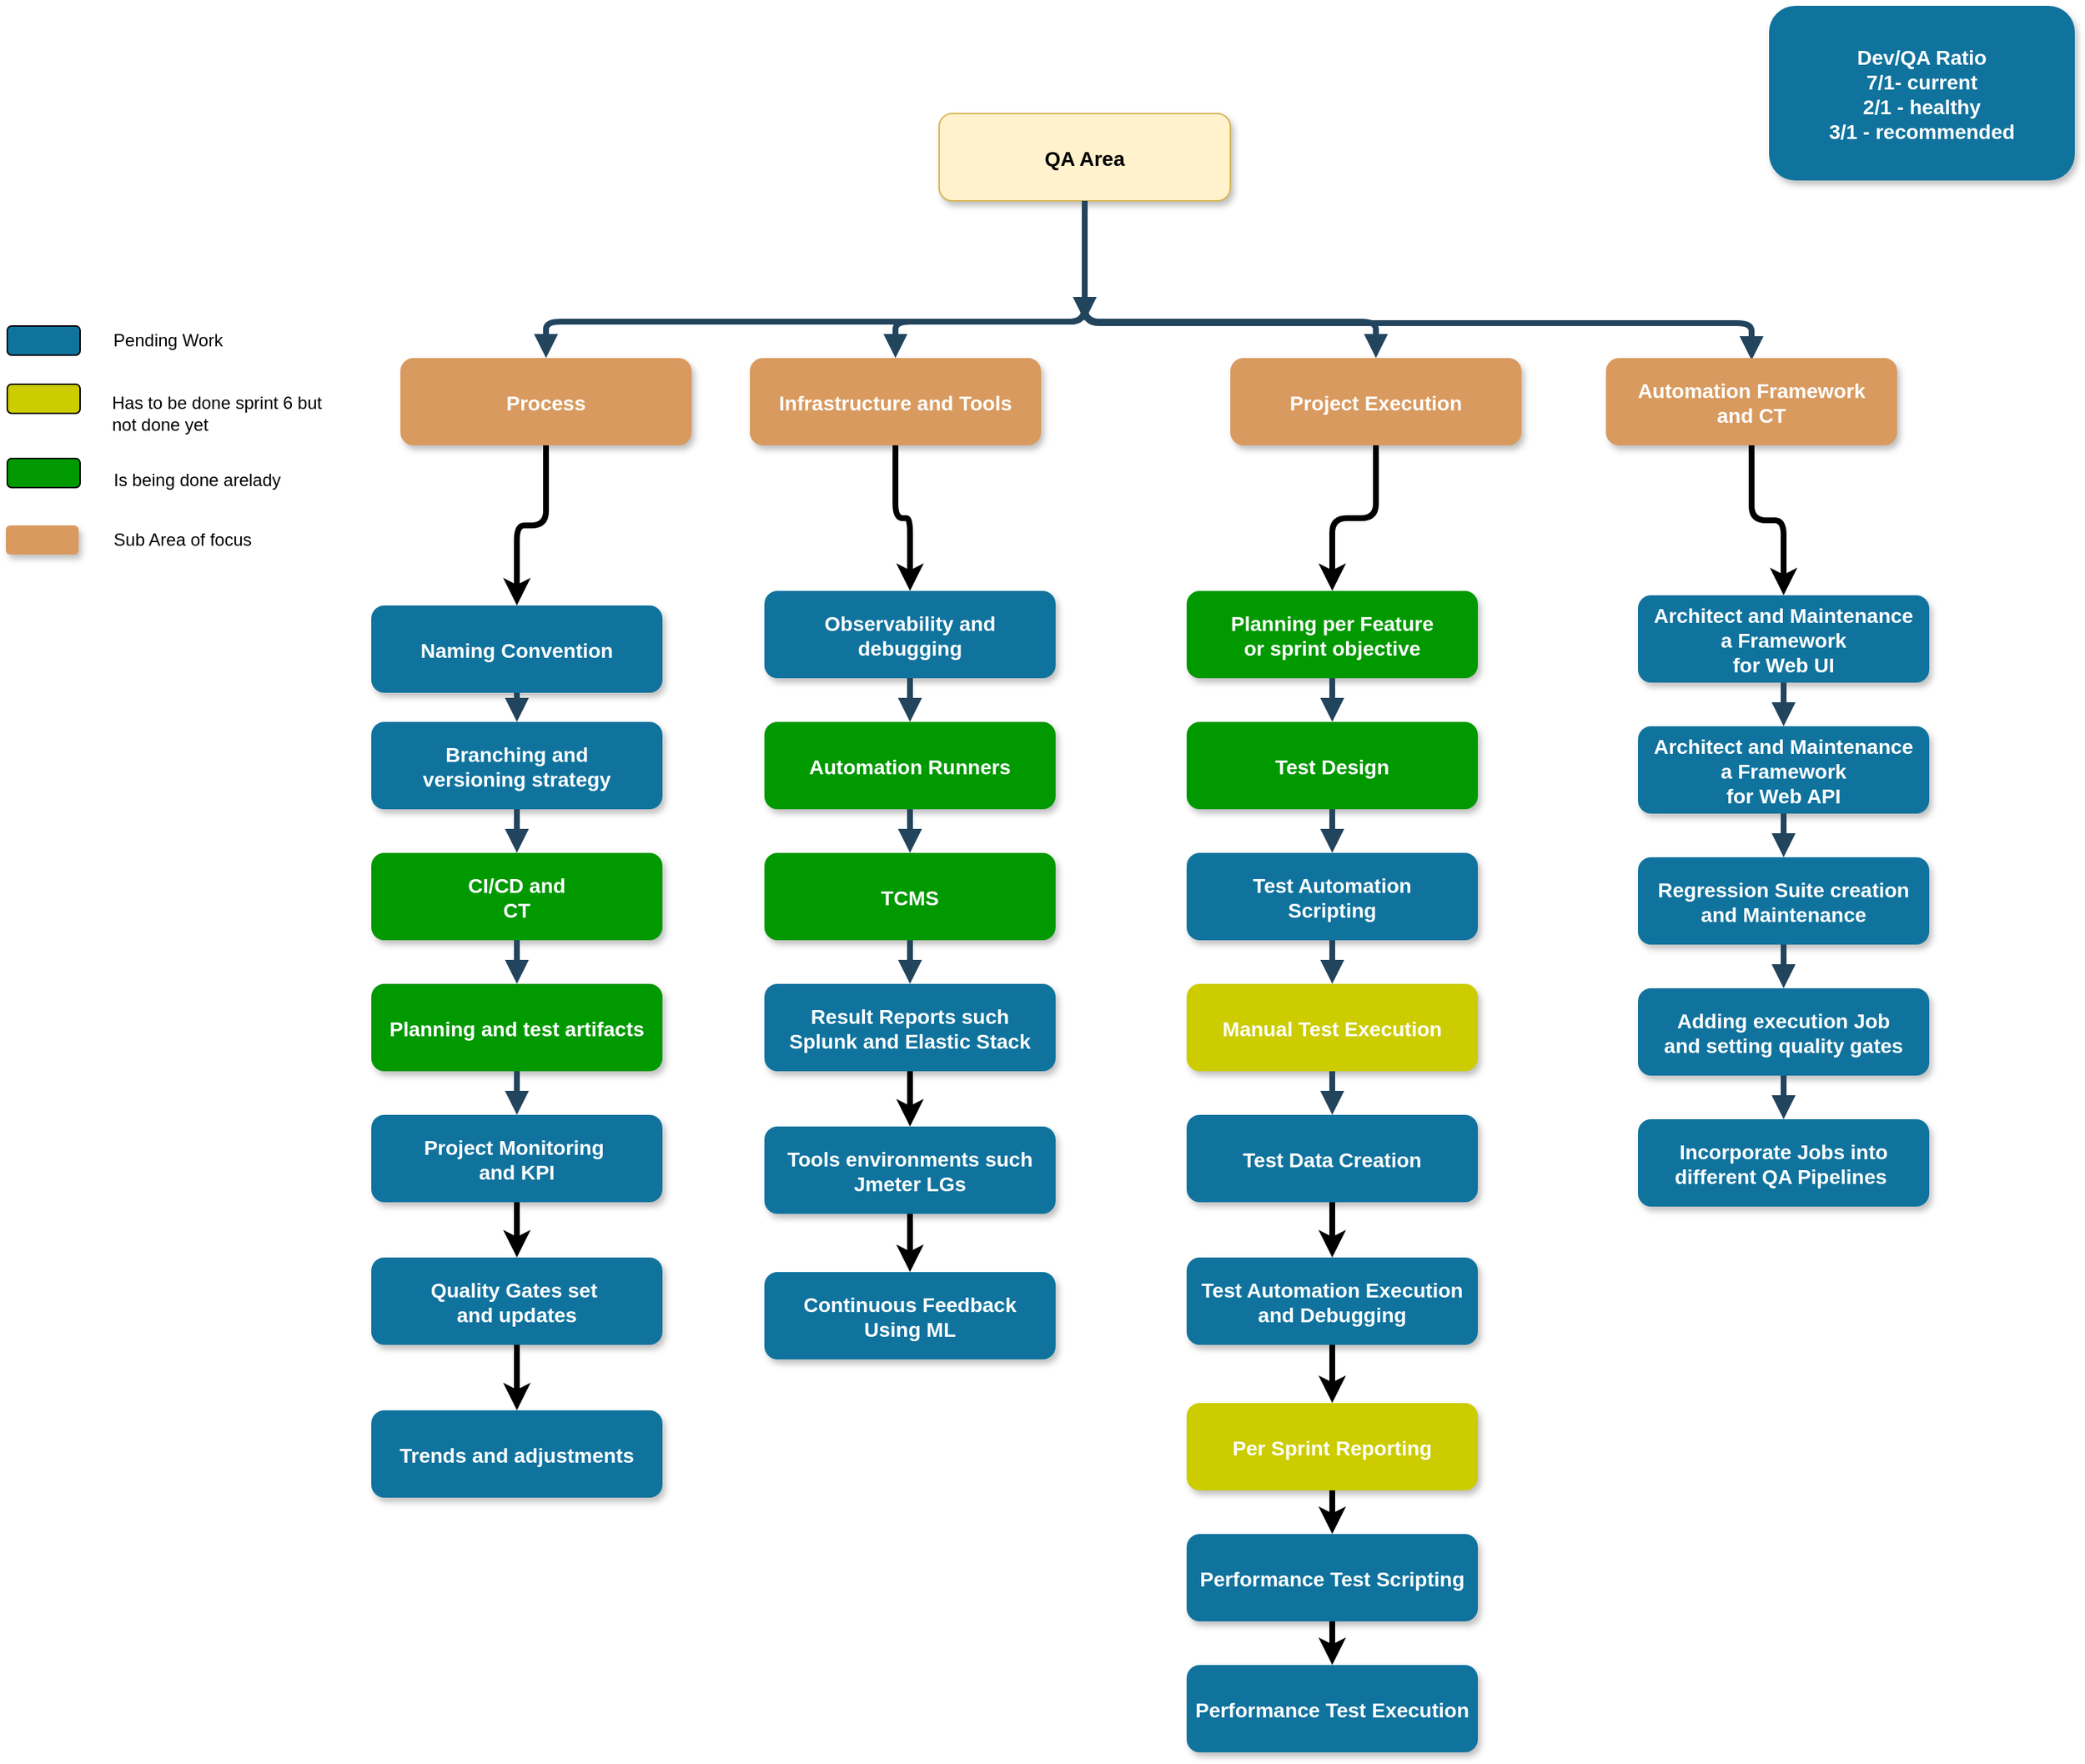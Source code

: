 <mxfile version="20.5.1" type="device" pages="2"><diagram name="General Areas of Work" id="97916047-d0de-89f5-080d-49f4d83e522f"><mxGraphModel dx="1673" dy="925" grid="1" gridSize="10" guides="1" tooltips="1" connect="1" arrows="1" fold="1" page="1" pageScale="1.5" pageWidth="1169" pageHeight="827" background="none" math="0" shadow="0"><root><mxCell id="0"/><mxCell id="1" parent="0"/><mxCell id="SmZcs6mr4gcONItWELTx-57" value="" style="edgeStyle=elbowEdgeStyle;elbow=vertical;strokeWidth=4;endArrow=block;endFill=1;fontStyle=1;strokeColor=#23445D;" parent="1" edge="1"><mxGeometry x="20" y="-38" width="100" height="100" as="geometry"><mxPoint x="770" y="202" as="sourcePoint"/><mxPoint x="1228" y="253.5" as="targetPoint"/></mxGeometry></mxCell><mxCell id="2" value="QA Area" style="rounded=1;fillColor=#fff2cc;strokeColor=#d6b656;shadow=1;fontStyle=1;fontSize=14;" parent="1" vertex="1"><mxGeometry x="670" y="84" width="200" height="60" as="geometry"/></mxCell><mxCell id="q7i6bZ7wbP5ZlcHaSlKR-56" value="" style="edgeStyle=orthogonalEdgeStyle;rounded=1;orthogonalLoop=1;jettySize=auto;html=1;strokeWidth=4;" edge="1" parent="1" source="4" target="8"><mxGeometry relative="1" as="geometry"/></mxCell><mxCell id="4" value="Process" style="rounded=1;fillColor=#D99A5F;strokeColor=none;shadow=1;gradientColor=none;fontStyle=1;fontColor=#FFFFFF;fontSize=14;" parent="1" vertex="1"><mxGeometry x="300" y="252" width="200" height="60" as="geometry"/></mxCell><mxCell id="q7i6bZ7wbP5ZlcHaSlKR-57" value="" style="edgeStyle=orthogonalEdgeStyle;rounded=1;orthogonalLoop=1;jettySize=auto;html=1;strokeWidth=4;" edge="1" parent="1" source="5" target="13"><mxGeometry relative="1" as="geometry"/></mxCell><mxCell id="5" value="Infrastructure and Tools" style="rounded=1;fillColor=#D99A5F;strokeColor=none;shadow=1;gradientColor=none;fontStyle=1;fontColor=#FFFFFF;fontSize=14;" parent="1" vertex="1"><mxGeometry x="540" y="252" width="200" height="60" as="geometry"/></mxCell><mxCell id="q7i6bZ7wbP5ZlcHaSlKR-58" value="" style="edgeStyle=orthogonalEdgeStyle;rounded=1;orthogonalLoop=1;jettySize=auto;html=1;strokeWidth=4;" edge="1" parent="1" source="6" target="18"><mxGeometry relative="1" as="geometry"/></mxCell><mxCell id="6" value="Project Execution" style="rounded=1;fillColor=#D99A5F;strokeColor=none;shadow=1;gradientColor=none;fontStyle=1;fontColor=#FFFFFF;fontSize=14;" parent="1" vertex="1"><mxGeometry x="870" y="252" width="200" height="60" as="geometry"/></mxCell><mxCell id="8" value="Naming Convention" style="rounded=1;fillColor=#10739E;strokeColor=none;shadow=1;gradientColor=none;fontStyle=1;fontColor=#FFFFFF;fontSize=14;" parent="1" vertex="1"><mxGeometry x="280" y="422" width="200" height="60" as="geometry"/></mxCell><mxCell id="9" value="Branching and &#10;versioning strategy" style="rounded=1;fillColor=#10739E;strokeColor=none;shadow=1;gradientColor=none;fontStyle=1;fontColor=#FFFFFF;fontSize=14;" parent="1" vertex="1"><mxGeometry x="280" y="502" width="200" height="60" as="geometry"/></mxCell><mxCell id="10" value="CI/CD and&#10;CT" style="rounded=1;fillColor=#009900;strokeColor=none;shadow=1;gradientColor=none;fontStyle=1;fontColor=#FFFFFF;fontSize=14;" parent="1" vertex="1"><mxGeometry x="280" y="592" width="200" height="60" as="geometry"/></mxCell><mxCell id="11" value="Planning and test artifacts" style="rounded=1;fillColor=#009900;strokeColor=none;shadow=1;gradientColor=none;fontStyle=1;fontColor=#FFFFFF;fontSize=14;" parent="1" vertex="1"><mxGeometry x="280" y="682" width="200" height="60" as="geometry"/></mxCell><mxCell id="q7i6bZ7wbP5ZlcHaSlKR-61" value="" style="edgeStyle=orthogonalEdgeStyle;rounded=1;orthogonalLoop=1;jettySize=auto;html=1;strokeWidth=4;" edge="1" parent="1" source="12" target="q7i6bZ7wbP5ZlcHaSlKR-60"><mxGeometry relative="1" as="geometry"/></mxCell><mxCell id="12" value="Project Monitoring &#10;and KPI" style="rounded=1;fillColor=#10739E;strokeColor=none;shadow=1;gradientColor=none;fontStyle=1;fontColor=#FFFFFF;fontSize=14;" parent="1" vertex="1"><mxGeometry x="280" y="772" width="200" height="60" as="geometry"/></mxCell><mxCell id="13" value="Observability and&#10;debugging" style="rounded=1;fillColor=#10739E;strokeColor=none;shadow=1;gradientColor=none;fontStyle=1;fontColor=#FFFFFF;fontSize=14;" parent="1" vertex="1"><mxGeometry x="550" y="412" width="200" height="60" as="geometry"/></mxCell><mxCell id="14" value="Automation Runners" style="rounded=1;fillColor=#009900;strokeColor=none;shadow=1;gradientColor=none;fontStyle=1;fontColor=#FFFFFF;fontSize=14;" parent="1" vertex="1"><mxGeometry x="550" y="502" width="200" height="60" as="geometry"/></mxCell><mxCell id="15" value="TCMS" style="rounded=1;fillColor=#009900;strokeColor=none;shadow=1;gradientColor=none;fontStyle=1;fontColor=#FFFFFF;fontSize=14;" parent="1" vertex="1"><mxGeometry x="550" y="592" width="200" height="60" as="geometry"/></mxCell><mxCell id="q7i6bZ7wbP5ZlcHaSlKR-65" value="" style="edgeStyle=orthogonalEdgeStyle;rounded=1;orthogonalLoop=1;jettySize=auto;html=1;strokeWidth=4;" edge="1" parent="1" source="16" target="q7i6bZ7wbP5ZlcHaSlKR-64"><mxGeometry relative="1" as="geometry"/></mxCell><mxCell id="16" value="Result Reports such&#10;Splunk and Elastic Stack" style="rounded=1;fillColor=#10739E;strokeColor=none;shadow=1;gradientColor=none;fontStyle=1;fontColor=#FFFFFF;fontSize=14;" parent="1" vertex="1"><mxGeometry x="550" y="682" width="200" height="60" as="geometry"/></mxCell><mxCell id="18" value="Planning per Feature&#10;or sprint objective" style="rounded=1;fillColor=#009900;strokeColor=none;shadow=1;gradientColor=none;fontStyle=1;fontColor=#FFFFFF;fontSize=14;" parent="1" vertex="1"><mxGeometry x="840" y="412" width="200" height="60" as="geometry"/></mxCell><mxCell id="19" value="Test Design" style="rounded=1;fillColor=#009900;strokeColor=none;shadow=1;gradientColor=none;fontStyle=1;fontColor=#FFFFFF;fontSize=14;" parent="1" vertex="1"><mxGeometry x="840" y="502" width="200" height="60" as="geometry"/></mxCell><mxCell id="20" value="Test Automation &#10;Scripting" style="rounded=1;fillColor=#10739E;strokeColor=none;shadow=1;gradientColor=none;fontStyle=1;fontColor=#FFFFFF;fontSize=14;" parent="1" vertex="1"><mxGeometry x="840" y="592" width="200" height="60" as="geometry"/></mxCell><mxCell id="21" value="Manual Test Execution" style="rounded=1;fillColor=#CCCC00;strokeColor=none;shadow=1;gradientColor=none;fontStyle=1;fontColor=#FFFFFF;fontSize=14;" parent="1" vertex="1"><mxGeometry x="840" y="682" width="200" height="60" as="geometry"/></mxCell><mxCell id="q7i6bZ7wbP5ZlcHaSlKR-69" value="" style="edgeStyle=orthogonalEdgeStyle;rounded=1;orthogonalLoop=1;jettySize=auto;html=1;strokeWidth=4;" edge="1" parent="1" source="22" target="q7i6bZ7wbP5ZlcHaSlKR-68"><mxGeometry relative="1" as="geometry"/></mxCell><mxCell id="22" value="Test Data Creation" style="rounded=1;fillColor=#10739E;strokeColor=none;shadow=1;gradientColor=none;fontStyle=1;fontColor=#FFFFFF;fontSize=14;" parent="1" vertex="1"><mxGeometry x="840" y="772" width="200" height="60" as="geometry"/></mxCell><mxCell id="23" value="Architect and Maintenance &#10;a Framework&#10;for Web UI" style="rounded=1;fillColor=#10739E;strokeColor=none;shadow=1;gradientColor=none;fontStyle=1;fontColor=#FFFFFF;fontSize=14;" parent="1" vertex="1"><mxGeometry x="1150" y="415" width="200" height="60" as="geometry"/></mxCell><mxCell id="24" value="Architect and Maintenance&#10;a Framework&#10;for Web API" style="rounded=1;fillColor=#10739E;strokeColor=none;shadow=1;gradientColor=none;fontStyle=1;fontColor=#FFFFFF;fontSize=14;" parent="1" vertex="1"><mxGeometry x="1150" y="505" width="200" height="60" as="geometry"/></mxCell><mxCell id="25" value="Regression Suite creation&#10;and Maintenance" style="rounded=1;fillColor=#10739E;strokeColor=none;shadow=1;gradientColor=none;fontStyle=1;fontColor=#FFFFFF;fontSize=14;" parent="1" vertex="1"><mxGeometry x="1150" y="595" width="200" height="60" as="geometry"/></mxCell><mxCell id="26" value="Adding execution Job&#10;and setting quality gates" style="rounded=1;fillColor=#10739E;strokeColor=none;shadow=1;gradientColor=none;fontStyle=1;fontColor=#FFFFFF;fontSize=14;" parent="1" vertex="1"><mxGeometry x="1150" y="685" width="200" height="60" as="geometry"/></mxCell><mxCell id="27" value="Incorporate Jobs into&#10;different QA Pipelines " style="rounded=1;fillColor=#10739E;strokeColor=none;shadow=1;gradientColor=none;fontStyle=1;fontColor=#FFFFFF;fontSize=14;" parent="1" vertex="1"><mxGeometry x="1150" y="775" width="200" height="60" as="geometry"/></mxCell><mxCell id="29" value="" style="edgeStyle=elbowEdgeStyle;elbow=vertical;strokeWidth=4;endArrow=block;endFill=1;fontStyle=1;strokeColor=#23445D;" parent="1" source="2" edge="1"><mxGeometry x="20" y="-38" width="100" height="100" as="geometry"><mxPoint x="20" y="62" as="sourcePoint"/><mxPoint x="770" y="226.5" as="targetPoint"/></mxGeometry></mxCell><mxCell id="30" value="" style="edgeStyle=elbowEdgeStyle;elbow=vertical;strokeWidth=4;endArrow=block;endFill=1;fontStyle=1;strokeColor=#23445D;" parent="1" target="5" edge="1"><mxGeometry x="20" y="-38" width="100" height="100" as="geometry"><mxPoint x="770" y="202" as="sourcePoint"/><mxPoint x="120" y="-38" as="targetPoint"/></mxGeometry></mxCell><mxCell id="31" value="" style="edgeStyle=elbowEdgeStyle;elbow=vertical;strokeWidth=4;endArrow=block;endFill=1;fontStyle=1;strokeColor=#23445D;" parent="1" target="4" edge="1"><mxGeometry x="20" y="-38" width="100" height="100" as="geometry"><mxPoint x="770" y="202" as="sourcePoint"/><mxPoint x="120" y="-38" as="targetPoint"/></mxGeometry></mxCell><mxCell id="32" value="" style="edgeStyle=elbowEdgeStyle;elbow=vertical;strokeWidth=4;endArrow=block;endFill=1;fontStyle=1;strokeColor=#23445D;" parent="1" target="6" edge="1"><mxGeometry x="20" y="-38" width="100" height="100" as="geometry"><mxPoint x="770" y="202" as="sourcePoint"/><mxPoint x="120" y="-38" as="targetPoint"/></mxGeometry></mxCell><mxCell id="38" value="" style="edgeStyle=elbowEdgeStyle;elbow=vertical;strokeWidth=4;endArrow=block;endFill=1;fontStyle=1;strokeColor=#23445D;" parent="1" source="8" target="9" edge="1"><mxGeometry x="60" y="-38" width="100" height="100" as="geometry"><mxPoint x="60" y="62" as="sourcePoint"/><mxPoint x="160" y="-38" as="targetPoint"/></mxGeometry></mxCell><mxCell id="39" value="" style="edgeStyle=elbowEdgeStyle;elbow=vertical;strokeWidth=4;endArrow=block;endFill=1;fontStyle=1;strokeColor=#23445D;" parent="1" source="9" target="10" edge="1"><mxGeometry x="60" y="-28" width="100" height="100" as="geometry"><mxPoint x="60" y="72" as="sourcePoint"/><mxPoint x="160" y="-28" as="targetPoint"/></mxGeometry></mxCell><mxCell id="40" value="" style="edgeStyle=elbowEdgeStyle;elbow=vertical;strokeWidth=4;endArrow=block;endFill=1;fontStyle=1;strokeColor=#23445D;" parent="1" source="10" target="11" edge="1"><mxGeometry x="60" y="-18" width="100" height="100" as="geometry"><mxPoint x="60" y="82" as="sourcePoint"/><mxPoint x="160" y="-18" as="targetPoint"/></mxGeometry></mxCell><mxCell id="41" value="" style="edgeStyle=elbowEdgeStyle;elbow=vertical;strokeWidth=4;endArrow=block;endFill=1;fontStyle=1;strokeColor=#23445D;" parent="1" source="11" target="12" edge="1"><mxGeometry x="60" y="-8" width="100" height="100" as="geometry"><mxPoint x="60" y="92" as="sourcePoint"/><mxPoint x="160" y="-8" as="targetPoint"/></mxGeometry></mxCell><mxCell id="42" value="" style="edgeStyle=elbowEdgeStyle;elbow=vertical;strokeWidth=4;endArrow=block;endFill=1;fontStyle=1;strokeColor=#23445D;" parent="1" source="13" target="14" edge="1"><mxGeometry x="60" y="-38" width="100" height="100" as="geometry"><mxPoint x="60" y="62" as="sourcePoint"/><mxPoint x="160" y="-38" as="targetPoint"/></mxGeometry></mxCell><mxCell id="43" value="" style="edgeStyle=elbowEdgeStyle;elbow=vertical;strokeWidth=4;endArrow=block;endFill=1;fontStyle=1;strokeColor=#23445D;" parent="1" source="14" target="15" edge="1"><mxGeometry x="60" y="-28" width="100" height="100" as="geometry"><mxPoint x="60" y="72" as="sourcePoint"/><mxPoint x="160" y="-28" as="targetPoint"/></mxGeometry></mxCell><mxCell id="44" value="" style="edgeStyle=elbowEdgeStyle;elbow=vertical;strokeWidth=4;endArrow=block;endFill=1;fontStyle=1;strokeColor=#23445D;" parent="1" source="15" target="16" edge="1"><mxGeometry x="60" y="-18" width="100" height="100" as="geometry"><mxPoint x="60" y="82" as="sourcePoint"/><mxPoint x="160" y="-18" as="targetPoint"/></mxGeometry></mxCell><mxCell id="46" value="" style="edgeStyle=elbowEdgeStyle;elbow=vertical;strokeWidth=4;endArrow=block;endFill=1;fontStyle=1;strokeColor=#23445D;" parent="1" source="18" target="19" edge="1"><mxGeometry x="70" y="-38" width="100" height="100" as="geometry"><mxPoint x="70" y="62" as="sourcePoint"/><mxPoint x="170" y="-38" as="targetPoint"/></mxGeometry></mxCell><mxCell id="47" value="" style="edgeStyle=elbowEdgeStyle;elbow=vertical;strokeWidth=4;endArrow=block;endFill=1;fontStyle=1;strokeColor=#23445D;" parent="1" source="19" target="20" edge="1"><mxGeometry x="70" y="-28" width="100" height="100" as="geometry"><mxPoint x="70" y="72" as="sourcePoint"/><mxPoint x="170" y="-28" as="targetPoint"/></mxGeometry></mxCell><mxCell id="48" value="" style="edgeStyle=elbowEdgeStyle;elbow=vertical;strokeWidth=4;endArrow=block;endFill=1;fontStyle=1;strokeColor=#23445D;" parent="1" source="20" target="21" edge="1"><mxGeometry x="70" y="-18" width="100" height="100" as="geometry"><mxPoint x="70" y="82" as="sourcePoint"/><mxPoint x="170" y="-18" as="targetPoint"/></mxGeometry></mxCell><mxCell id="49" value="" style="edgeStyle=elbowEdgeStyle;elbow=vertical;strokeWidth=4;endArrow=block;endFill=1;fontStyle=1;strokeColor=#23445D;" parent="1" source="21" target="22" edge="1"><mxGeometry x="70" y="-8" width="100" height="100" as="geometry"><mxPoint x="70" y="92" as="sourcePoint"/><mxPoint x="170" y="-8" as="targetPoint"/></mxGeometry></mxCell><mxCell id="50" value="" style="edgeStyle=elbowEdgeStyle;elbow=vertical;strokeWidth=4;endArrow=block;endFill=1;fontStyle=1;strokeColor=#23445D;" parent="1" source="23" target="24" edge="1"><mxGeometry x="130" y="-35" width="100" height="100" as="geometry"><mxPoint x="130" y="65" as="sourcePoint"/><mxPoint x="230" y="-35" as="targetPoint"/></mxGeometry></mxCell><mxCell id="51" value="" style="edgeStyle=elbowEdgeStyle;elbow=vertical;strokeWidth=4;endArrow=block;endFill=1;fontStyle=1;strokeColor=#23445D;" parent="1" source="24" target="25" edge="1"><mxGeometry x="130" y="-25" width="100" height="100" as="geometry"><mxPoint x="130" y="75" as="sourcePoint"/><mxPoint x="230" y="-25" as="targetPoint"/></mxGeometry></mxCell><mxCell id="52" value="" style="edgeStyle=elbowEdgeStyle;elbow=vertical;strokeWidth=4;endArrow=block;endFill=1;fontStyle=1;strokeColor=#23445D;" parent="1" source="25" target="26" edge="1"><mxGeometry x="130" y="-15" width="100" height="100" as="geometry"><mxPoint x="130" y="85" as="sourcePoint"/><mxPoint x="230" y="-15" as="targetPoint"/></mxGeometry></mxCell><mxCell id="53" value="" style="edgeStyle=elbowEdgeStyle;elbow=vertical;strokeWidth=4;endArrow=block;endFill=1;fontStyle=1;strokeColor=#23445D;" parent="1" source="26" target="27" edge="1"><mxGeometry x="130" y="-5" width="100" height="100" as="geometry"><mxPoint x="130" y="95" as="sourcePoint"/><mxPoint x="230" y="-5" as="targetPoint"/></mxGeometry></mxCell><mxCell id="q7i6bZ7wbP5ZlcHaSlKR-59" value="" style="edgeStyle=orthogonalEdgeStyle;rounded=1;orthogonalLoop=1;jettySize=auto;html=1;strokeWidth=4;" edge="1" parent="1" source="SmZcs6mr4gcONItWELTx-56" target="23"><mxGeometry relative="1" as="geometry"/></mxCell><mxCell id="SmZcs6mr4gcONItWELTx-56" value="Automation Framework &#10;and CT" style="rounded=1;fillColor=#D99A5F;strokeColor=none;shadow=1;gradientColor=none;fontStyle=1;fontColor=#FFFFFF;fontSize=14;" parent="1" vertex="1"><mxGeometry x="1128" y="252" width="200" height="60" as="geometry"/></mxCell><mxCell id="q7i6bZ7wbP5ZlcHaSlKR-63" value="" style="edgeStyle=orthogonalEdgeStyle;rounded=1;orthogonalLoop=1;jettySize=auto;html=1;strokeWidth=4;" edge="1" parent="1" source="q7i6bZ7wbP5ZlcHaSlKR-60" target="q7i6bZ7wbP5ZlcHaSlKR-62"><mxGeometry relative="1" as="geometry"/></mxCell><mxCell id="q7i6bZ7wbP5ZlcHaSlKR-60" value="Quality Gates set &#10;and updates" style="rounded=1;fillColor=#10739E;strokeColor=none;shadow=1;gradientColor=none;fontStyle=1;fontColor=#FFFFFF;fontSize=14;" vertex="1" parent="1"><mxGeometry x="280" y="870" width="200" height="60" as="geometry"/></mxCell><mxCell id="q7i6bZ7wbP5ZlcHaSlKR-62" value="Trends and adjustments" style="rounded=1;fillColor=#10739E;strokeColor=none;shadow=1;gradientColor=none;fontStyle=1;fontColor=#FFFFFF;fontSize=14;" vertex="1" parent="1"><mxGeometry x="280" y="975" width="200" height="60" as="geometry"/></mxCell><mxCell id="q7i6bZ7wbP5ZlcHaSlKR-67" value="" style="edgeStyle=orthogonalEdgeStyle;rounded=1;orthogonalLoop=1;jettySize=auto;html=1;strokeWidth=4;" edge="1" parent="1" source="q7i6bZ7wbP5ZlcHaSlKR-64" target="q7i6bZ7wbP5ZlcHaSlKR-66"><mxGeometry relative="1" as="geometry"/></mxCell><mxCell id="q7i6bZ7wbP5ZlcHaSlKR-64" value="Tools environments such&#10;Jmeter LGs" style="rounded=1;fillColor=#10739E;strokeColor=none;shadow=1;gradientColor=none;fontStyle=1;fontColor=#FFFFFF;fontSize=14;" vertex="1" parent="1"><mxGeometry x="550" y="780" width="200" height="60" as="geometry"/></mxCell><mxCell id="q7i6bZ7wbP5ZlcHaSlKR-66" value="Continuous Feedback&#10;Using ML" style="rounded=1;fillColor=#10739E;strokeColor=none;shadow=1;gradientColor=none;fontStyle=1;fontColor=#FFFFFF;fontSize=14;" vertex="1" parent="1"><mxGeometry x="550" y="880" width="200" height="60" as="geometry"/></mxCell><mxCell id="q7i6bZ7wbP5ZlcHaSlKR-71" value="" style="edgeStyle=orthogonalEdgeStyle;rounded=1;orthogonalLoop=1;jettySize=auto;html=1;strokeWidth=4;" edge="1" parent="1" source="q7i6bZ7wbP5ZlcHaSlKR-68" target="q7i6bZ7wbP5ZlcHaSlKR-70"><mxGeometry relative="1" as="geometry"/></mxCell><mxCell id="q7i6bZ7wbP5ZlcHaSlKR-68" value="Test Automation Execution&#10;and Debugging" style="rounded=1;fillColor=#10739E;strokeColor=none;shadow=1;gradientColor=none;fontStyle=1;fontColor=#FFFFFF;fontSize=14;" vertex="1" parent="1"><mxGeometry x="840" y="870" width="200" height="60" as="geometry"/></mxCell><mxCell id="q7i6bZ7wbP5ZlcHaSlKR-74" value="" style="edgeStyle=orthogonalEdgeStyle;rounded=1;orthogonalLoop=1;jettySize=auto;html=1;strokeWidth=4;" edge="1" parent="1" source="q7i6bZ7wbP5ZlcHaSlKR-70" target="q7i6bZ7wbP5ZlcHaSlKR-72"><mxGeometry relative="1" as="geometry"/></mxCell><mxCell id="q7i6bZ7wbP5ZlcHaSlKR-70" value="Per Sprint Reporting" style="rounded=1;fillColor=#CCCC00;strokeColor=none;shadow=1;gradientColor=none;fontStyle=1;fontColor=#FFFFFF;fontSize=14;" vertex="1" parent="1"><mxGeometry x="840" y="970" width="200" height="60" as="geometry"/></mxCell><mxCell id="q7i6bZ7wbP5ZlcHaSlKR-75" value="" style="edgeStyle=orthogonalEdgeStyle;rounded=1;orthogonalLoop=1;jettySize=auto;html=1;strokeWidth=4;" edge="1" parent="1" source="q7i6bZ7wbP5ZlcHaSlKR-72" target="q7i6bZ7wbP5ZlcHaSlKR-73"><mxGeometry relative="1" as="geometry"/></mxCell><mxCell id="q7i6bZ7wbP5ZlcHaSlKR-72" value="Performance Test Scripting" style="rounded=1;fillColor=#10739E;strokeColor=none;shadow=1;gradientColor=none;fontStyle=1;fontColor=#FFFFFF;fontSize=14;" vertex="1" parent="1"><mxGeometry x="840" y="1060" width="200" height="60" as="geometry"/></mxCell><mxCell id="q7i6bZ7wbP5ZlcHaSlKR-73" value="Performance Test Execution" style="rounded=1;fillColor=#10739E;strokeColor=none;shadow=1;gradientColor=none;fontStyle=1;fontColor=#FFFFFF;fontSize=14;" vertex="1" parent="1"><mxGeometry x="840" y="1150" width="200" height="60" as="geometry"/></mxCell><mxCell id="2yRKAwIJiEXgY04Iva2J-54" value="Dev/QA Ratio&#10;7/1- current&#10;2/1 - healthy&#10;3/1 - recommended" style="rounded=1;fillColor=#10739E;strokeColor=none;shadow=1;gradientColor=none;fontStyle=1;fontColor=#FFFFFF;fontSize=14;" vertex="1" parent="1"><mxGeometry x="1240" y="10" width="210" height="120" as="geometry"/></mxCell><mxCell id="2yRKAwIJiEXgY04Iva2J-55" value="" style="rounded=1;whiteSpace=wrap;html=1;fillColor=#10739E;" vertex="1" parent="1"><mxGeometry x="30" y="230" width="50" height="20" as="geometry"/></mxCell><mxCell id="2yRKAwIJiEXgY04Iva2J-56" value="" style="rounded=1;whiteSpace=wrap;html=1;fillColor=#CCCC00;" vertex="1" parent="1"><mxGeometry x="30" y="270" width="50" height="20" as="geometry"/></mxCell><mxCell id="2yRKAwIJiEXgY04Iva2J-57" value="" style="rounded=1;whiteSpace=wrap;html=1;fillColor=#009900;" vertex="1" parent="1"><mxGeometry x="30" y="321" width="50" height="20" as="geometry"/></mxCell><mxCell id="2yRKAwIJiEXgY04Iva2J-58" value="Pending Work" style="text;html=1;align=center;verticalAlign=middle;resizable=0;points=[];autosize=1;strokeColor=none;fillColor=none;" vertex="1" parent="1"><mxGeometry x="90" y="225" width="100" height="30" as="geometry"/></mxCell><mxCell id="2yRKAwIJiEXgY04Iva2J-59" value="Has to be done sprint 6 but &lt;br&gt;not done yet" style="text;html=1;align=left;verticalAlign=middle;resizable=0;points=[];autosize=1;strokeColor=none;fillColor=none;" vertex="1" parent="1"><mxGeometry x="100" y="270" width="170" height="40" as="geometry"/></mxCell><mxCell id="2yRKAwIJiEXgY04Iva2J-60" value="Is being done arelady" style="text;html=1;align=center;verticalAlign=middle;resizable=0;points=[];autosize=1;strokeColor=none;fillColor=none;" vertex="1" parent="1"><mxGeometry x="90" y="321" width="140" height="30" as="geometry"/></mxCell><mxCell id="2yRKAwIJiEXgY04Iva2J-61" value="" style="rounded=1;fillColor=#D99A5F;strokeColor=none;shadow=1;gradientColor=none;fontStyle=1;fontColor=#FFFFFF;fontSize=14;" vertex="1" parent="1"><mxGeometry x="29" y="367" width="50" height="20" as="geometry"/></mxCell><mxCell id="2yRKAwIJiEXgY04Iva2J-62" value="Sub Area of focus" style="text;html=1;align=center;verticalAlign=middle;resizable=0;points=[];autosize=1;strokeColor=none;fillColor=none;" vertex="1" parent="1"><mxGeometry x="90" y="362" width="120" height="30" as="geometry"/></mxCell></root></mxGraphModel></diagram><diagram id="_ualpgu-atQ9WvvQ_mHL" name="QE CoE"><mxGraphModel dx="1422" dy="786" grid="1" gridSize="10" guides="1" tooltips="1" connect="1" arrows="1" fold="1" page="1" pageScale="1" pageWidth="827" pageHeight="1169" math="0" shadow="0"><root><mxCell id="0"/><mxCell id="1" parent="0"/><mxCell id="OxE-EYruI7zAHqEIbkNq-1" value="" style="shape=image;verticalLabelPosition=bottom;labelBackgroundColor=default;verticalAlign=top;aspect=fixed;imageAspect=0;image=https://images.miraclesoft.com/mss/images/QA-Services/QA_Image3.png;" vertex="1" parent="1"><mxGeometry x="45" y="170" width="737.72" height="410" as="geometry"/></mxCell></root></mxGraphModel></diagram></mxfile>